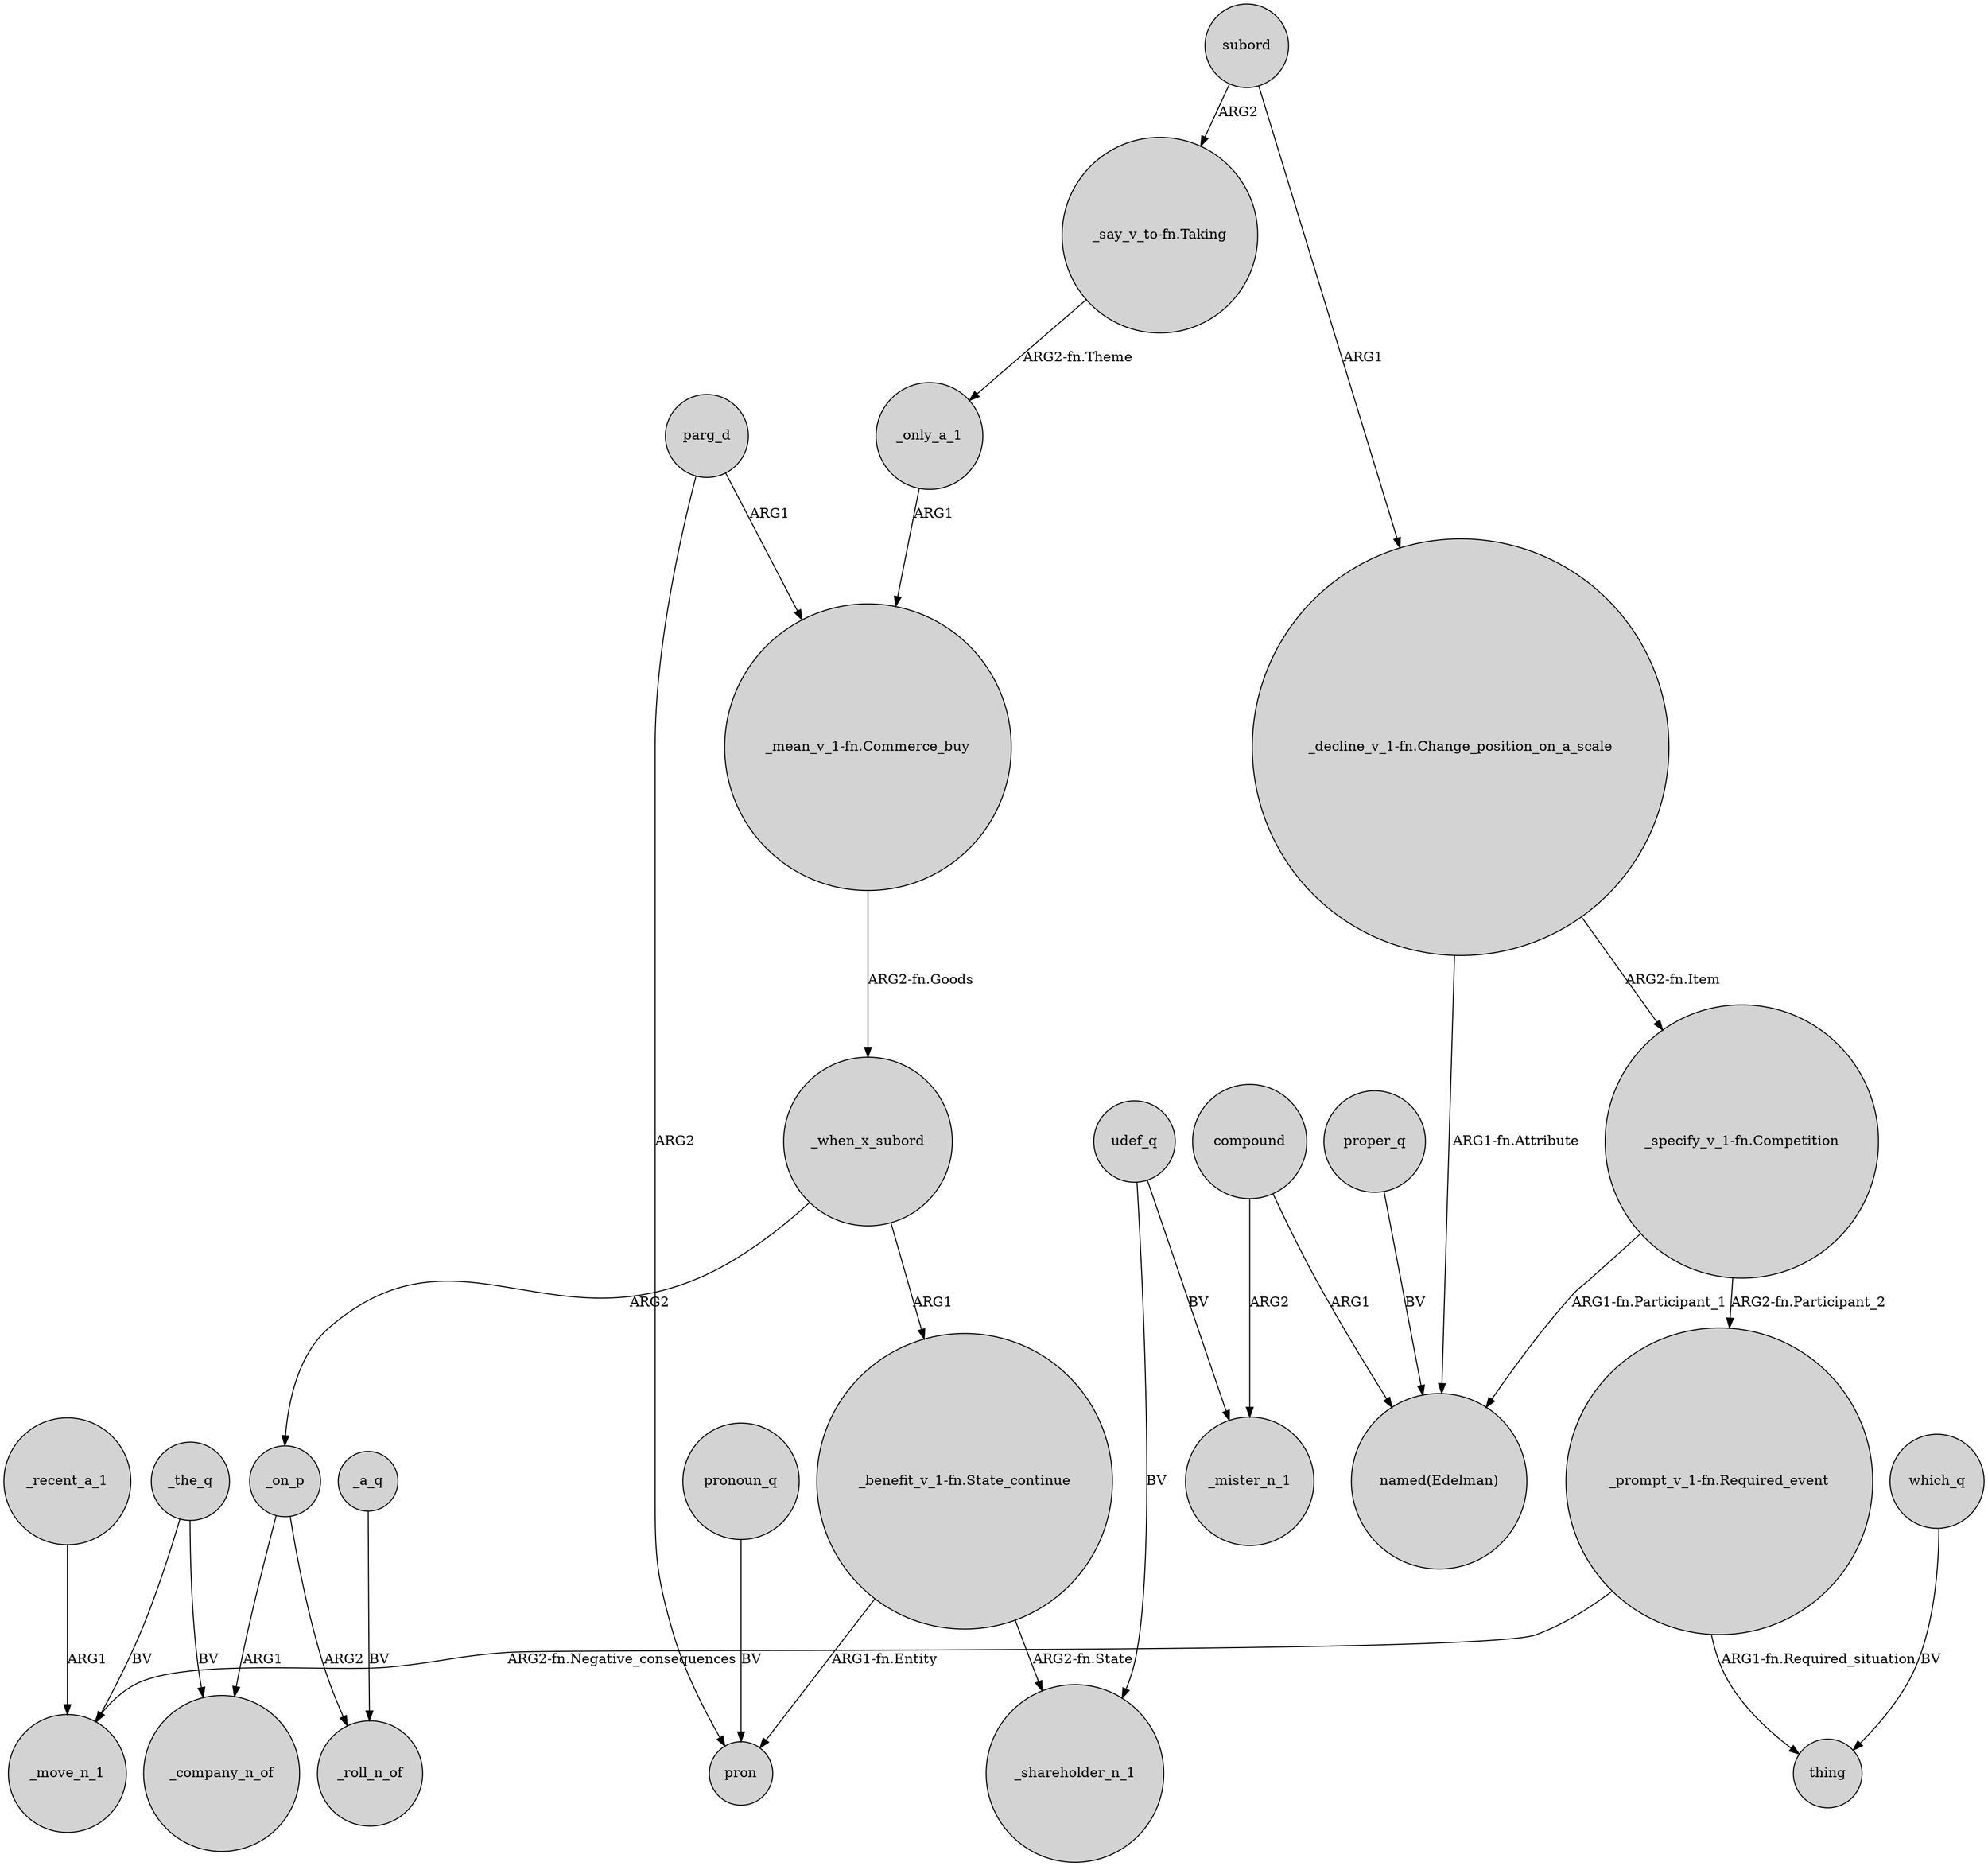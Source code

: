 digraph {
	node [shape=circle style=filled]
	_on_p -> _company_n_of [label=ARG1]
	compound -> _mister_n_1 [label=ARG2]
	"_benefit_v_1-fn.State_continue" -> pron [label="ARG1-fn.Entity"]
	udef_q -> _shareholder_n_1 [label=BV]
	"_mean_v_1-fn.Commerce_buy" -> _when_x_subord [label="ARG2-fn.Goods"]
	"_prompt_v_1-fn.Required_event" -> thing [label="ARG1-fn.Required_situation"]
	_only_a_1 -> "_mean_v_1-fn.Commerce_buy" [label=ARG1]
	parg_d -> "_mean_v_1-fn.Commerce_buy" [label=ARG1]
	parg_d -> pron [label=ARG2]
	_a_q -> _roll_n_of [label=BV]
	which_q -> thing [label=BV]
	udef_q -> _mister_n_1 [label=BV]
	subord -> "_say_v_to-fn.Taking" [label=ARG2]
	"_say_v_to-fn.Taking" -> _only_a_1 [label="ARG2-fn.Theme"]
	pronoun_q -> pron [label=BV]
	subord -> "_decline_v_1-fn.Change_position_on_a_scale" [label=ARG1]
	compound -> "named(Edelman)" [label=ARG1]
	"_decline_v_1-fn.Change_position_on_a_scale" -> "named(Edelman)" [label="ARG1-fn.Attribute"]
	"_specify_v_1-fn.Competition" -> "named(Edelman)" [label="ARG1-fn.Participant_1"]
	_when_x_subord -> "_benefit_v_1-fn.State_continue" [label=ARG1]
	"_decline_v_1-fn.Change_position_on_a_scale" -> "_specify_v_1-fn.Competition" [label="ARG2-fn.Item"]
	proper_q -> "named(Edelman)" [label=BV]
	_when_x_subord -> _on_p [label=ARG2]
	"_benefit_v_1-fn.State_continue" -> _shareholder_n_1 [label="ARG2-fn.State"]
	_recent_a_1 -> _move_n_1 [label=ARG1]
	_on_p -> _roll_n_of [label=ARG2]
	_the_q -> _company_n_of [label=BV]
	_the_q -> _move_n_1 [label=BV]
	"_specify_v_1-fn.Competition" -> "_prompt_v_1-fn.Required_event" [label="ARG2-fn.Participant_2"]
	"_prompt_v_1-fn.Required_event" -> _move_n_1 [label="ARG2-fn.Negative_consequences"]
}
